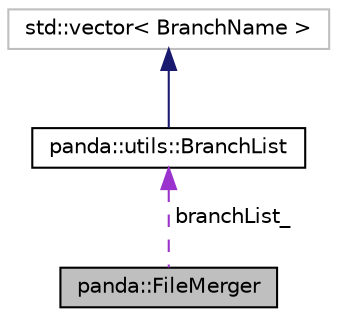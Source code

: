 digraph "panda::FileMerger"
{
 // INTERACTIVE_SVG=YES
  edge [fontname="Helvetica",fontsize="10",labelfontname="Helvetica",labelfontsize="10"];
  node [fontname="Helvetica",fontsize="10",shape=record];
  Node1 [label="panda::FileMerger",height=0.2,width=0.4,color="black", fillcolor="grey75", style="filled" fontcolor="black"];
  Node2 -> Node1 [dir="back",color="darkorchid3",fontsize="10",style="dashed",label=" branchList_" ];
  Node2 [label="panda::utils::BranchList",height=0.2,width=0.4,color="black", fillcolor="white", style="filled",URL="$classpanda_1_1utils_1_1BranchList.html",tooltip="List of branch names. "];
  Node3 -> Node2 [dir="back",color="midnightblue",fontsize="10",style="solid"];
  Node3 [label="std::vector\< BranchName \>",height=0.2,width=0.4,color="grey75", fillcolor="white", style="filled"];
}
